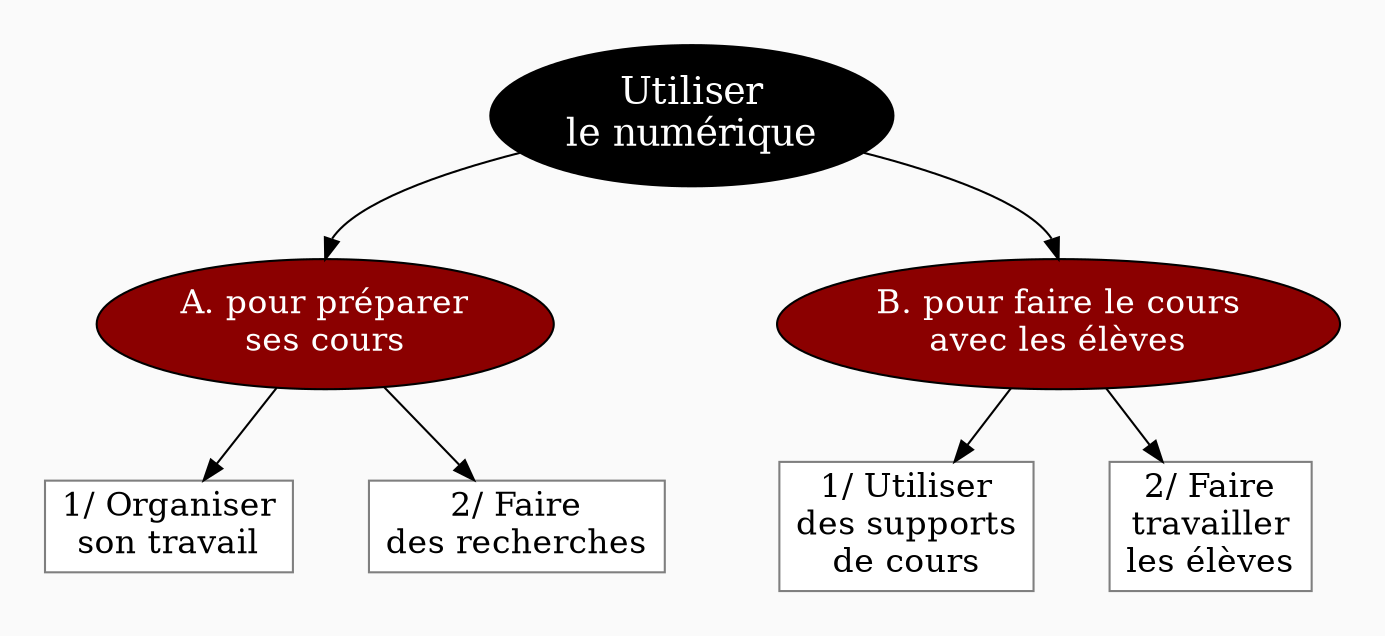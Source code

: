 digraph G {
//rankdir=LR
splines=curves
bgcolor=grey98
pad=0.3
style=filled
edge[minlen=4]
ranksep=0.1
nodesep=0.5 // valeur à changer ?

// NIVEAU 1
node[style=filled; fillcolor=12 ; fontcolor=white ; fontsize=18]
// a1[label=""]

a1[label="Utiliser
le numérique"]

// NIVEAU 2
node[style=filled;fillcolor=red4;fontcolor=white; fontsize=16]
// b1[label=""]

a1->{
b1[label="A. pour préparer
ses cours"]
b2[label="B. pour faire le cours
avec les élèves"]
}[headport=n]

{rank=same;b1->b2[style=invis,minlen=3]}

// NIVEAU 3 (sans intermédiaire)
node [shape=box; style="filled";fillcolor=white;fontcolor=black;color=grey50]
// c1[label=""]


// INTERMEDIAIRE AVANT NIVEAU 3
node[style=filled;fillcolor=grey78;shape=oval]
// [arrowhead=none]
// bc1[label=""]

// NIVEAU 3 (avec intermédiaire)
node[style="filled";fillcolor=white;shape=box;color=grey50]

// c1[label=""]

b1->{
c1[label="1/ Organiser
son travail"]
c2[label="2/ Faire
des recherches"]
}
b2->{
c3[label="1/ Utiliser
des supports
de cours"]
c4[label="2/ Faire
travailler
les élèves"]
}


// NIVEAU 4
node[style="filled, rounded";fillcolor=white;shape=box;color=grey50]

// d1[label=""]



// ETIQUETTES EN ROUGE
node[shape="plaintext";fontcolor=firebrick3;fillcolor=grey98]

// e1[label=< <B>= Titre</B><BR /><BR />Contenu<BR /> >]
// ->e1[minlen=1;style="invis"]


}


